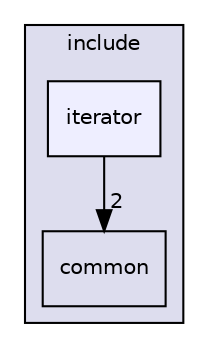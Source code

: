 digraph "include/iterator" {
  compound=true
  node [ fontsize="10", fontname="Helvetica"];
  edge [ labelfontsize="10", labelfontname="Helvetica"];
  subgraph clusterdir_d44c64559bbebec7f509842c48db8b23 {
    graph [ bgcolor="#ddddee", pencolor="black", label="include" fontname="Helvetica", fontsize="10", URL="dir_d44c64559bbebec7f509842c48db8b23.html"]
  dir_0966d06610f72609fd9aa4979c2b5a92 [shape=box label="common" URL="dir_0966d06610f72609fd9aa4979c2b5a92.html"];
  dir_8601fedc73622c6529b2afc6c9891376 [shape=box, label="iterator", style="filled", fillcolor="#eeeeff", pencolor="black", URL="dir_8601fedc73622c6529b2afc6c9891376.html"];
  }
  dir_8601fedc73622c6529b2afc6c9891376->dir_0966d06610f72609fd9aa4979c2b5a92 [headlabel="2", labeldistance=1.5 headhref="dir_000006_000001.html"];
}
